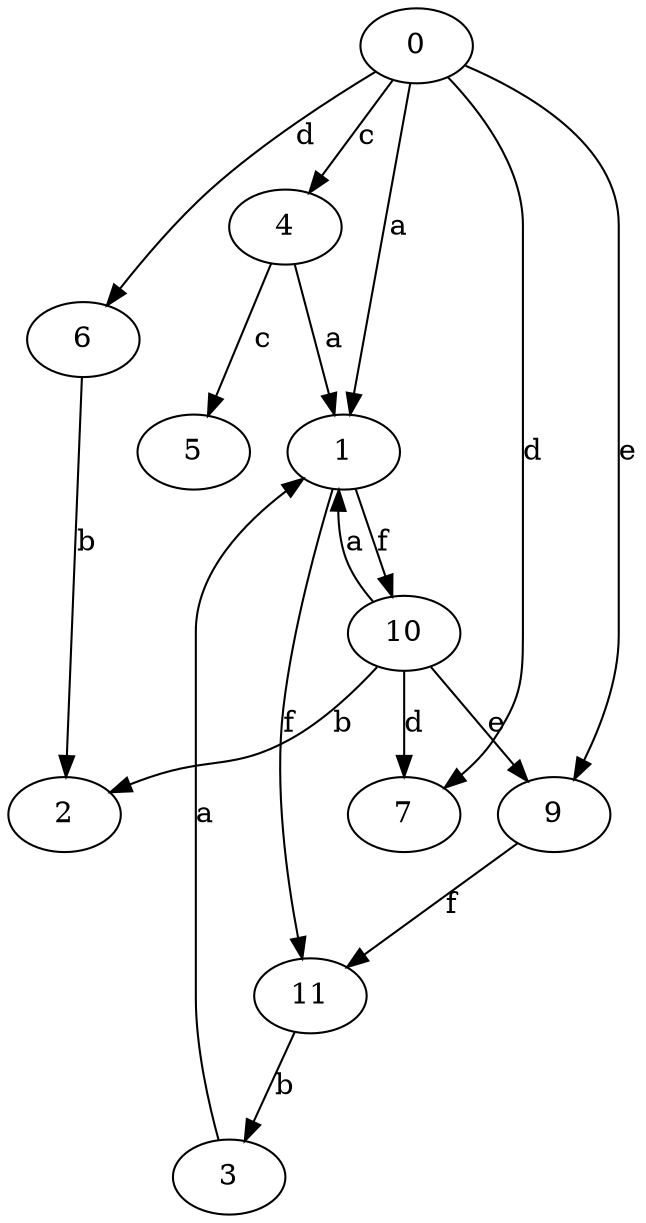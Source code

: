 strict digraph  {
0;
1;
2;
3;
4;
5;
6;
7;
9;
10;
11;
0 -> 1  [label=a];
0 -> 4  [label=c];
0 -> 6  [label=d];
0 -> 7  [label=d];
0 -> 9  [label=e];
1 -> 10  [label=f];
1 -> 11  [label=f];
3 -> 1  [label=a];
4 -> 1  [label=a];
4 -> 5  [label=c];
6 -> 2  [label=b];
9 -> 11  [label=f];
10 -> 1  [label=a];
10 -> 2  [label=b];
10 -> 7  [label=d];
10 -> 9  [label=e];
11 -> 3  [label=b];
}
